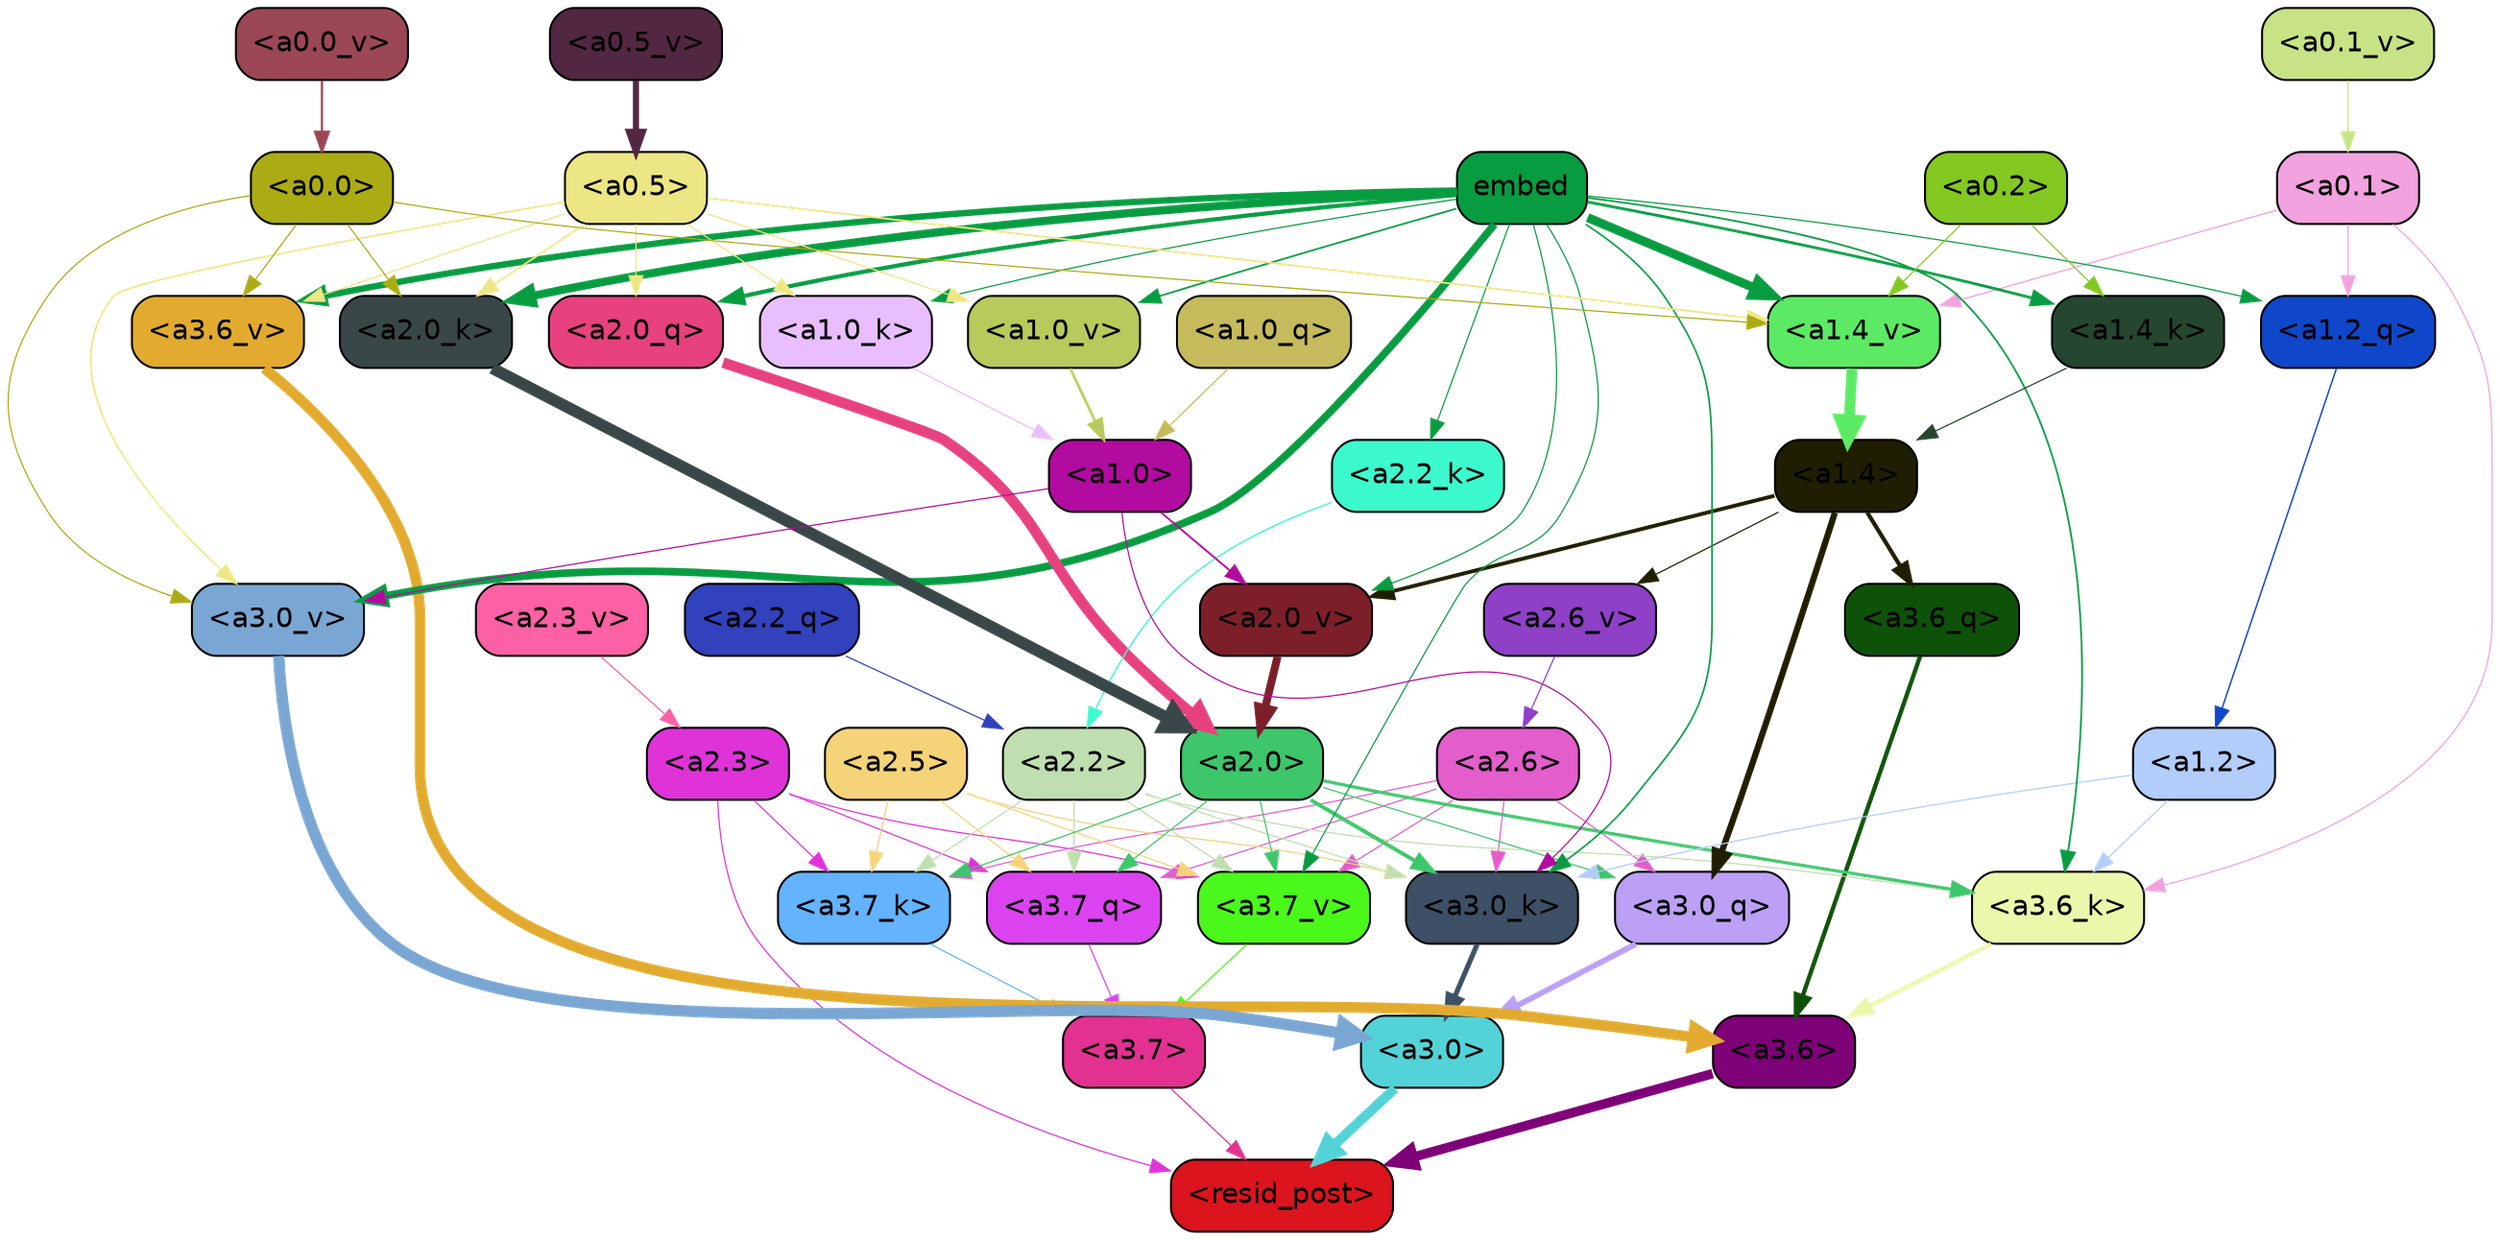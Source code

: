 strict digraph "" {
	graph [bgcolor=transparent,
		layout=dot,
		overlap=false,
		splines=true
	];
	"<a3.7>"	[color=black,
		fillcolor="#e23191",
		fontname=Helvetica,
		shape=box,
		style="filled, rounded"];
	"<resid_post>"	[color=black,
		fillcolor="#db141d",
		fontname=Helvetica,
		shape=box,
		style="filled, rounded"];
	"<a3.7>" -> "<resid_post>"	[color="#e23191",
		penwidth=0.6];
	"<a3.6>"	[color=black,
		fillcolor="#7e0177",
		fontname=Helvetica,
		shape=box,
		style="filled, rounded"];
	"<a3.6>" -> "<resid_post>"	[color="#7e0177",
		penwidth=4.751592040061951];
	"<a3.0>"	[color=black,
		fillcolor="#53d3d8",
		fontname=Helvetica,
		shape=box,
		style="filled, rounded"];
	"<a3.0>" -> "<resid_post>"	[color="#53d3d8",
		penwidth=4.904066681861877];
	"<a2.3>"	[color=black,
		fillcolor="#df33d8",
		fontname=Helvetica,
		shape=box,
		style="filled, rounded"];
	"<a2.3>" -> "<resid_post>"	[color="#df33d8",
		penwidth=0.6];
	"<a3.7_q>"	[color=black,
		fillcolor="#db43f0",
		fontname=Helvetica,
		shape=box,
		style="filled, rounded"];
	"<a2.3>" -> "<a3.7_q>"	[color="#df33d8",
		penwidth=0.6];
	"<a3.7_k>"	[color=black,
		fillcolor="#63b3fe",
		fontname=Helvetica,
		shape=box,
		style="filled, rounded"];
	"<a2.3>" -> "<a3.7_k>"	[color="#df33d8",
		penwidth=0.6069068089127541];
	"<a3.7_v>"	[color=black,
		fillcolor="#4bf81c",
		fontname=Helvetica,
		shape=box,
		style="filled, rounded"];
	"<a2.3>" -> "<a3.7_v>"	[color="#df33d8",
		penwidth=0.6];
	"<a3.7_q>" -> "<a3.7>"	[color="#db43f0",
		penwidth=0.6];
	"<a3.6_q>"	[color=black,
		fillcolor="#0e5209",
		fontname=Helvetica,
		shape=box,
		style="filled, rounded"];
	"<a3.6_q>" -> "<a3.6>"	[color="#0e5209",
		penwidth=2.160832464694977];
	"<a3.0_q>"	[color=black,
		fillcolor="#bba0f6",
		fontname=Helvetica,
		shape=box,
		style="filled, rounded"];
	"<a3.0_q>" -> "<a3.0>"	[color="#bba0f6",
		penwidth=2.870753765106201];
	"<a3.7_k>" -> "<a3.7>"	[color="#63b3fe",
		penwidth=0.6];
	"<a3.6_k>"	[color=black,
		fillcolor="#ebf8ac",
		fontname=Helvetica,
		shape=box,
		style="filled, rounded"];
	"<a3.6_k>" -> "<a3.6>"	[color="#ebf8ac",
		penwidth=2.13908451795578];
	"<a3.0_k>"	[color=black,
		fillcolor="#3d5065",
		fontname=Helvetica,
		shape=box,
		style="filled, rounded"];
	"<a3.0_k>" -> "<a3.0>"	[color="#3d5065",
		penwidth=2.520303964614868];
	"<a3.7_v>" -> "<a3.7>"	[color="#4bf81c",
		penwidth=0.6];
	"<a3.6_v>"	[color=black,
		fillcolor="#e2ab30",
		fontname=Helvetica,
		shape=box,
		style="filled, rounded"];
	"<a3.6_v>" -> "<a3.6>"	[color="#e2ab30",
		penwidth=5.297133803367615];
	"<a3.0_v>"	[color=black,
		fillcolor="#7aa6d3",
		fontname=Helvetica,
		shape=box,
		style="filled, rounded"];
	"<a3.0_v>" -> "<a3.0>"	[color="#7aa6d3",
		penwidth=5.680712580680847];
	"<a2.6>"	[color=black,
		fillcolor="#e35dcb",
		fontname=Helvetica,
		shape=box,
		style="filled, rounded"];
	"<a2.6>" -> "<a3.7_q>"	[color="#e35dcb",
		penwidth=0.6];
	"<a2.6>" -> "<a3.0_q>"	[color="#e35dcb",
		penwidth=0.6];
	"<a2.6>" -> "<a3.7_k>"	[color="#e35dcb",
		penwidth=0.6];
	"<a2.6>" -> "<a3.0_k>"	[color="#e35dcb",
		penwidth=0.6];
	"<a2.6>" -> "<a3.7_v>"	[color="#e35dcb",
		penwidth=0.6];
	"<a2.5>"	[color=black,
		fillcolor="#f5d378",
		fontname=Helvetica,
		shape=box,
		style="filled, rounded"];
	"<a2.5>" -> "<a3.7_q>"	[color="#f5d378",
		penwidth=0.6];
	"<a2.5>" -> "<a3.7_k>"	[color="#f5d378",
		penwidth=0.6];
	"<a2.5>" -> "<a3.0_k>"	[color="#f5d378",
		penwidth=0.6];
	"<a2.5>" -> "<a3.7_v>"	[color="#f5d378",
		penwidth=0.6];
	"<a2.2>"	[color=black,
		fillcolor="#bfdfb0",
		fontname=Helvetica,
		shape=box,
		style="filled, rounded"];
	"<a2.2>" -> "<a3.7_q>"	[color="#bfdfb0",
		penwidth=0.6];
	"<a2.2>" -> "<a3.7_k>"	[color="#bfdfb0",
		penwidth=0.6];
	"<a2.2>" -> "<a3.6_k>"	[color="#bfdfb0",
		penwidth=0.6];
	"<a2.2>" -> "<a3.0_k>"	[color="#bfdfb0",
		penwidth=0.6];
	"<a2.2>" -> "<a3.7_v>"	[color="#bfdfb0",
		penwidth=0.6];
	"<a2.0>"	[color=black,
		fillcolor="#3ec66a",
		fontname=Helvetica,
		shape=box,
		style="filled, rounded"];
	"<a2.0>" -> "<a3.7_q>"	[color="#3ec66a",
		penwidth=0.6];
	"<a2.0>" -> "<a3.0_q>"	[color="#3ec66a",
		penwidth=0.6];
	"<a2.0>" -> "<a3.7_k>"	[color="#3ec66a",
		penwidth=0.6];
	"<a2.0>" -> "<a3.6_k>"	[color="#3ec66a",
		penwidth=1.564806342124939];
	"<a2.0>" -> "<a3.0_k>"	[color="#3ec66a",
		penwidth=1.9353990852832794];
	"<a2.0>" -> "<a3.7_v>"	[color="#3ec66a",
		penwidth=0.6];
	"<a1.4>"	[color=black,
		fillcolor="#1f1e02",
		fontname=Helvetica,
		shape=box,
		style="filled, rounded"];
	"<a1.4>" -> "<a3.6_q>"	[color="#1f1e02",
		penwidth=2.0727532356977463];
	"<a1.4>" -> "<a3.0_q>"	[color="#1f1e02",
		penwidth=3.1279823780059814];
	"<a2.6_v>"	[color=black,
		fillcolor="#8e40c7",
		fontname=Helvetica,
		shape=box,
		style="filled, rounded"];
	"<a1.4>" -> "<a2.6_v>"	[color="#1f1e02",
		penwidth=0.6];
	"<a2.0_v>"	[color=black,
		fillcolor="#7d1f29",
		fontname=Helvetica,
		shape=box,
		style="filled, rounded"];
	"<a1.4>" -> "<a2.0_v>"	[color="#1f1e02",
		penwidth=1.9170897603034973];
	"<a1.2>"	[color=black,
		fillcolor="#b2cdf9",
		fontname=Helvetica,
		shape=box,
		style="filled, rounded"];
	"<a1.2>" -> "<a3.6_k>"	[color="#b2cdf9",
		penwidth=0.6];
	"<a1.2>" -> "<a3.0_k>"	[color="#b2cdf9",
		penwidth=0.6];
	"<a0.1>"	[color=black,
		fillcolor="#f2a2de",
		fontname=Helvetica,
		shape=box,
		style="filled, rounded"];
	"<a0.1>" -> "<a3.6_k>"	[color="#f2a2de",
		penwidth=0.6];
	"<a1.2_q>"	[color=black,
		fillcolor="#1047ca",
		fontname=Helvetica,
		shape=box,
		style="filled, rounded"];
	"<a0.1>" -> "<a1.2_q>"	[color="#f2a2de",
		penwidth=0.6];
	"<a1.4_v>"	[color=black,
		fillcolor="#5cea64",
		fontname=Helvetica,
		shape=box,
		style="filled, rounded"];
	"<a0.1>" -> "<a1.4_v>"	[color="#f2a2de",
		penwidth=0.6202214732766151];
	embed	[color=black,
		fillcolor="#089c41",
		fontname=Helvetica,
		shape=box,
		style="filled, rounded"];
	embed -> "<a3.6_k>"	[color="#089c41",
		penwidth=0.8915999233722687];
	embed -> "<a3.0_k>"	[color="#089c41",
		penwidth=0.832088902592659];
	embed -> "<a3.7_v>"	[color="#089c41",
		penwidth=0.6];
	embed -> "<a3.6_v>"	[color="#089c41",
		penwidth=3.1840110421180725];
	embed -> "<a3.0_v>"	[color="#089c41",
		penwidth=3.8132747188210487];
	"<a2.0_q>"	[color=black,
		fillcolor="#e7417f",
		fontname=Helvetica,
		shape=box,
		style="filled, rounded"];
	embed -> "<a2.0_q>"	[color="#089c41",
		penwidth=2.084651827812195];
	"<a2.2_k>"	[color=black,
		fillcolor="#3cface",
		fontname=Helvetica,
		shape=box,
		style="filled, rounded"];
	embed -> "<a2.2_k>"	[color="#089c41",
		penwidth=0.6];
	"<a2.0_k>"	[color=black,
		fillcolor="#3a4749",
		fontname=Helvetica,
		shape=box,
		style="filled, rounded"];
	embed -> "<a2.0_k>"	[color="#089c41",
		penwidth=4.084526404738426];
	embed -> "<a2.0_v>"	[color="#089c41",
		penwidth=0.6];
	embed -> "<a1.2_q>"	[color="#089c41",
		penwidth=0.6];
	"<a1.4_k>"	[color=black,
		fillcolor="#254631",
		fontname=Helvetica,
		shape=box,
		style="filled, rounded"];
	embed -> "<a1.4_k>"	[color="#089c41",
		penwidth=1.3912410736083984];
	"<a1.0_k>"	[color=black,
		fillcolor="#e9beff",
		fontname=Helvetica,
		shape=box,
		style="filled, rounded"];
	embed -> "<a1.0_k>"	[color="#089c41",
		penwidth=0.6];
	embed -> "<a1.4_v>"	[color="#089c41",
		penwidth=4.4888065457344055];
	"<a1.0_v>"	[color=black,
		fillcolor="#b7ca5b",
		fontname=Helvetica,
		shape=box,
		style="filled, rounded"];
	embed -> "<a1.0_v>"	[color="#089c41",
		penwidth=0.8796700537204742];
	"<a1.0>"	[color=black,
		fillcolor="#b20ba0",
		fontname=Helvetica,
		shape=box,
		style="filled, rounded"];
	"<a1.0>" -> "<a3.0_k>"	[color="#b20ba0",
		penwidth=0.6];
	"<a1.0>" -> "<a3.0_v>"	[color="#b20ba0",
		penwidth=0.6];
	"<a1.0>" -> "<a2.0_v>"	[color="#b20ba0",
		penwidth=0.9450988052412868];
	"<a0.5>"	[color=black,
		fillcolor="#ede684",
		fontname=Helvetica,
		shape=box,
		style="filled, rounded"];
	"<a0.5>" -> "<a3.6_v>"	[color="#ede684",
		penwidth=0.6];
	"<a0.5>" -> "<a3.0_v>"	[color="#ede684",
		penwidth=0.8331108838319778];
	"<a0.5>" -> "<a2.0_q>"	[color="#ede684",
		penwidth=0.6];
	"<a0.5>" -> "<a2.0_k>"	[color="#ede684",
		penwidth=0.9412797391414642];
	"<a0.5>" -> "<a1.0_k>"	[color="#ede684",
		penwidth=0.6];
	"<a0.5>" -> "<a1.4_v>"	[color="#ede684",
		penwidth=0.8757842034101486];
	"<a0.5>" -> "<a1.0_v>"	[color="#ede684",
		penwidth=0.6];
	"<a0.0>"	[color=black,
		fillcolor="#abac14",
		fontname=Helvetica,
		shape=box,
		style="filled, rounded"];
	"<a0.0>" -> "<a3.6_v>"	[color="#abac14",
		penwidth=0.6];
	"<a0.0>" -> "<a3.0_v>"	[color="#abac14",
		penwidth=0.6];
	"<a0.0>" -> "<a2.0_k>"	[color="#abac14",
		penwidth=0.6];
	"<a0.0>" -> "<a1.4_v>"	[color="#abac14",
		penwidth=0.6];
	"<a2.2_q>"	[color=black,
		fillcolor="#3241bc",
		fontname=Helvetica,
		shape=box,
		style="filled, rounded"];
	"<a2.2_q>" -> "<a2.2>"	[color="#3241bc",
		penwidth=0.6];
	"<a2.0_q>" -> "<a2.0>"	[color="#e7417f",
		penwidth=5.29856276512146];
	"<a2.2_k>" -> "<a2.2>"	[color="#3cface",
		penwidth=0.6722683310508728];
	"<a2.0_k>" -> "<a2.0>"	[color="#3a4749",
		penwidth=5.859246134757996];
	"<a2.6_v>" -> "<a2.6>"	[color="#8e40c7",
		penwidth=0.6];
	"<a2.3_v>"	[color=black,
		fillcolor="#fb61a4",
		fontname=Helvetica,
		shape=box,
		style="filled, rounded"];
	"<a2.3_v>" -> "<a2.3>"	[color="#fb61a4",
		penwidth=0.6];
	"<a2.0_v>" -> "<a2.0>"	[color="#7d1f29",
		penwidth=3.9621697664260864];
	"<a1.2_q>" -> "<a1.2>"	[color="#1047ca",
		penwidth=0.7185482024215162];
	"<a1.0_q>"	[color=black,
		fillcolor="#c5ba5c",
		fontname=Helvetica,
		shape=box,
		style="filled, rounded"];
	"<a1.0_q>" -> "<a1.0>"	[color="#c5ba5c",
		penwidth=0.6];
	"<a1.4_k>" -> "<a1.4>"	[color="#254631",
		penwidth=0.6];
	"<a1.0_k>" -> "<a1.0>"	[color="#e9beff",
		penwidth=0.6];
	"<a1.4_v>" -> "<a1.4>"	[color="#5cea64",
		penwidth=5.280138969421387];
	"<a1.0_v>" -> "<a1.0>"	[color="#b7ca5b",
		penwidth=1.318962275981903];
	"<a0.2>"	[color=black,
		fillcolor="#84c921",
		fontname=Helvetica,
		shape=box,
		style="filled, rounded"];
	"<a0.2>" -> "<a1.4_k>"	[color="#84c921",
		penwidth=0.6];
	"<a0.2>" -> "<a1.4_v>"	[color="#84c921",
		penwidth=0.6];
	"<a0.5_v>"	[color=black,
		fillcolor="#522741",
		fontname=Helvetica,
		shape=box,
		style="filled, rounded"];
	"<a0.5_v>" -> "<a0.5>"	[color="#522741",
		penwidth=3.0403636693954468];
	"<a0.1_v>"	[color=black,
		fillcolor="#c7e385",
		fontname=Helvetica,
		shape=box,
		style="filled, rounded"];
	"<a0.1_v>" -> "<a0.1>"	[color="#c7e385",
		penwidth=0.6];
	"<a0.0_v>"	[color=black,
		fillcolor="#9b4755",
		fontname=Helvetica,
		shape=box,
		style="filled, rounded"];
	"<a0.0_v>" -> "<a0.0>"	[color="#9b4755",
		penwidth=1.1078208088874817];
}
